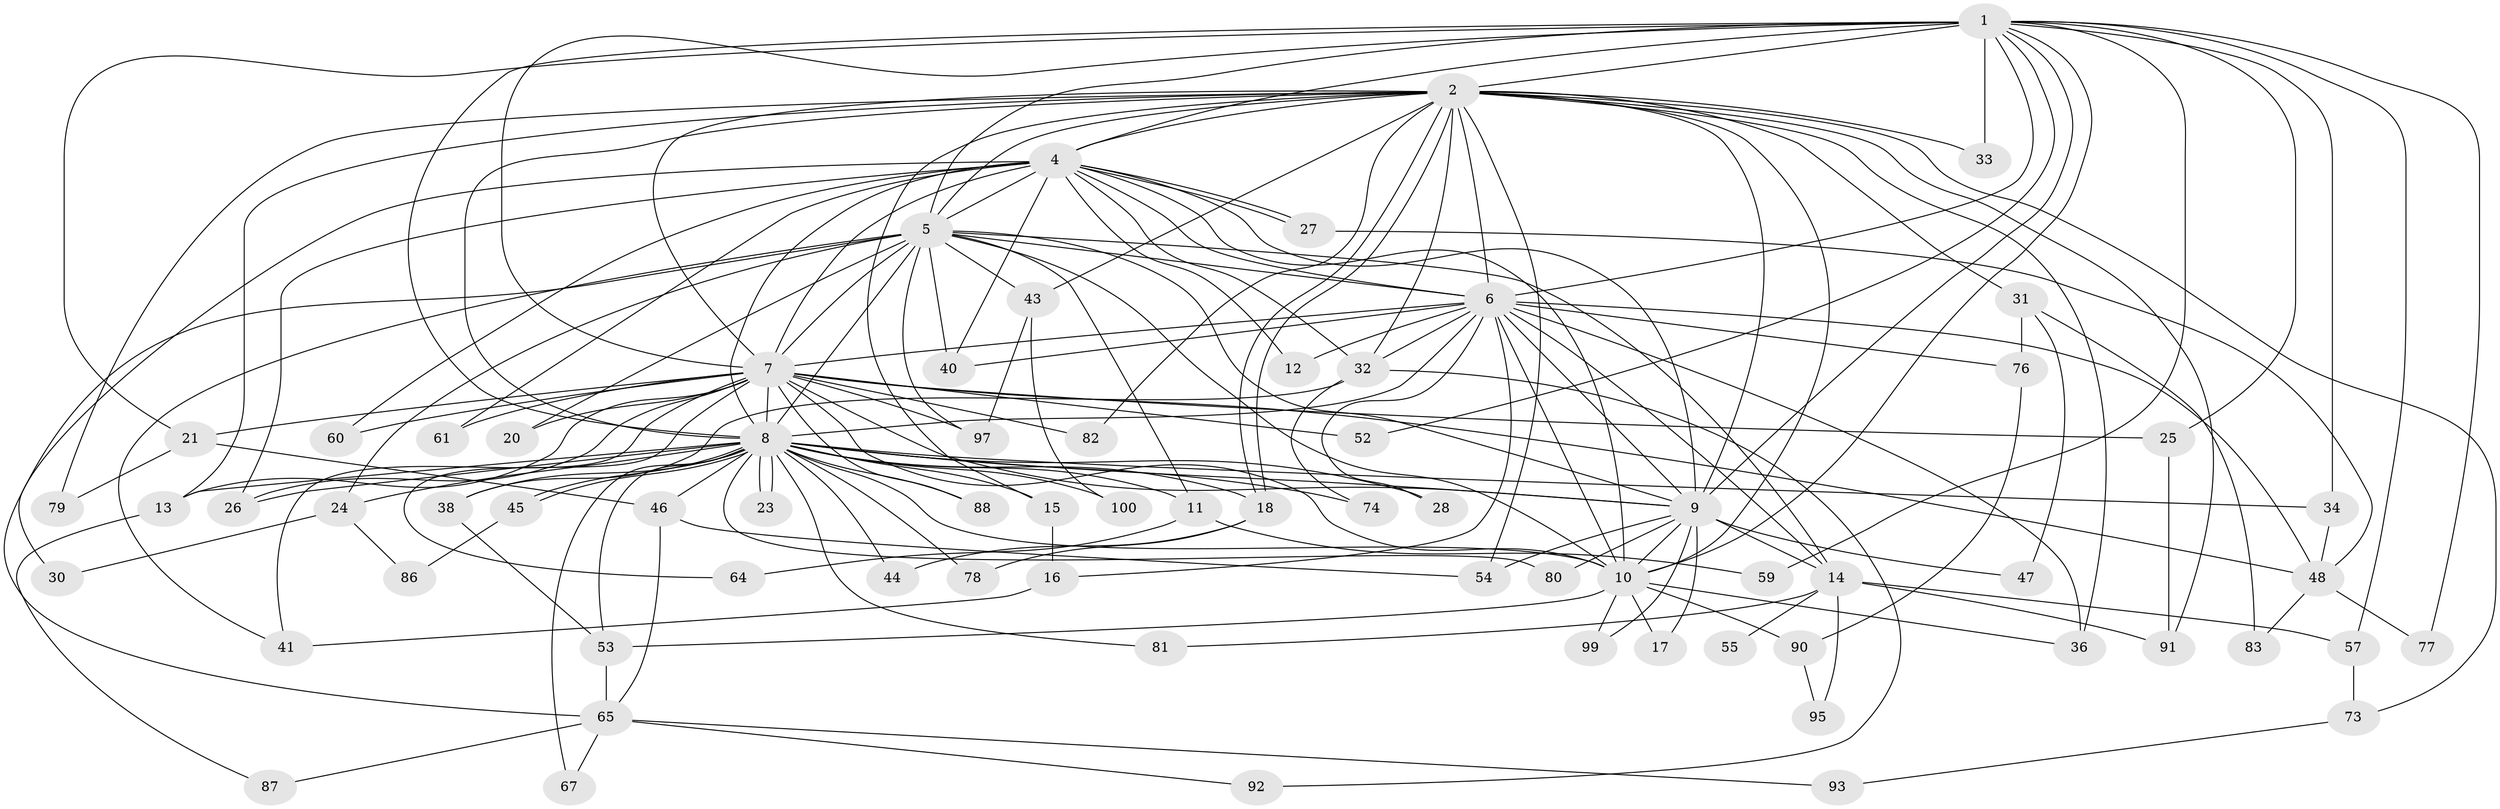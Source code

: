 // original degree distribution, {19: 0.03, 16: 0.03, 20: 0.01, 25: 0.01, 35: 0.01, 14: 0.01, 4: 0.05, 2: 0.53, 3: 0.21, 5: 0.06, 6: 0.03, 7: 0.02}
// Generated by graph-tools (version 1.1) at 2025/11/02/21/25 10:11:07]
// undirected, 72 vertices, 175 edges
graph export_dot {
graph [start="1"]
  node [color=gray90,style=filled];
  1 [super="+29"];
  2 [super="+3"];
  4 [super="+19"];
  5 [super="+35"];
  6 [super="+22"];
  7 [super="+96"];
  8 [super="+51"];
  9 [super="+75"];
  10 [super="+58"];
  11;
  12;
  13 [super="+56"];
  14 [super="+39"];
  15;
  16 [super="+70"];
  17;
  18 [super="+89"];
  20;
  21 [super="+42"];
  23;
  24;
  25;
  26 [super="+37"];
  27 [super="+84"];
  28;
  30;
  31;
  32 [super="+66"];
  33;
  34;
  36 [super="+63"];
  38;
  40 [super="+62"];
  41;
  43 [super="+71"];
  44;
  45 [super="+49"];
  46 [super="+69"];
  47;
  48 [super="+50"];
  52;
  53 [super="+68"];
  54 [super="+85"];
  55;
  57;
  59;
  60;
  61;
  64;
  65 [super="+72"];
  67;
  73;
  74;
  76;
  77;
  78;
  79;
  80;
  81;
  82;
  83;
  86;
  87;
  88;
  90;
  91 [super="+94"];
  92;
  93;
  95;
  97 [super="+98"];
  99;
  100;
  1 -- 2 [weight=2];
  1 -- 4;
  1 -- 5 [weight=2];
  1 -- 6;
  1 -- 7;
  1 -- 8 [weight=2];
  1 -- 9;
  1 -- 10;
  1 -- 21;
  1 -- 25;
  1 -- 33;
  1 -- 34;
  1 -- 52;
  1 -- 57;
  1 -- 59;
  1 -- 77;
  2 -- 4 [weight=2];
  2 -- 5 [weight=2];
  2 -- 6 [weight=3];
  2 -- 7 [weight=2];
  2 -- 8 [weight=2];
  2 -- 9 [weight=2];
  2 -- 10 [weight=2];
  2 -- 18;
  2 -- 18;
  2 -- 31 [weight=2];
  2 -- 33;
  2 -- 43 [weight=2];
  2 -- 54;
  2 -- 79;
  2 -- 82;
  2 -- 73;
  2 -- 13;
  2 -- 15;
  2 -- 36;
  2 -- 32;
  2 -- 91;
  4 -- 5;
  4 -- 6;
  4 -- 7;
  4 -- 8 [weight=2];
  4 -- 9;
  4 -- 10;
  4 -- 12;
  4 -- 26;
  4 -- 27;
  4 -- 27;
  4 -- 30;
  4 -- 32;
  4 -- 60;
  4 -- 61;
  4 -- 40;
  5 -- 6 [weight=2];
  5 -- 7;
  5 -- 8;
  5 -- 9;
  5 -- 10;
  5 -- 11;
  5 -- 14;
  5 -- 20;
  5 -- 24;
  5 -- 40;
  5 -- 41;
  5 -- 65;
  5 -- 97;
  5 -- 43;
  6 -- 7;
  6 -- 8;
  6 -- 9;
  6 -- 10;
  6 -- 12;
  6 -- 16;
  6 -- 28;
  6 -- 32;
  6 -- 36;
  6 -- 40;
  6 -- 48;
  6 -- 76;
  6 -- 14;
  7 -- 8 [weight=2];
  7 -- 9;
  7 -- 10;
  7 -- 20;
  7 -- 21 [weight=2];
  7 -- 25;
  7 -- 26;
  7 -- 41;
  7 -- 52;
  7 -- 60;
  7 -- 61;
  7 -- 64;
  7 -- 82;
  7 -- 88;
  7 -- 97;
  7 -- 13;
  7 -- 48;
  8 -- 9 [weight=2];
  8 -- 10;
  8 -- 11;
  8 -- 13;
  8 -- 15;
  8 -- 23;
  8 -- 23;
  8 -- 24;
  8 -- 28;
  8 -- 34;
  8 -- 38;
  8 -- 44;
  8 -- 45 [weight=2];
  8 -- 45;
  8 -- 46;
  8 -- 53 [weight=2];
  8 -- 67;
  8 -- 74;
  8 -- 81;
  8 -- 88;
  8 -- 100;
  8 -- 80;
  8 -- 78;
  8 -- 18;
  8 -- 26;
  9 -- 10;
  9 -- 14;
  9 -- 17;
  9 -- 47;
  9 -- 80;
  9 -- 99;
  9 -- 54;
  10 -- 17;
  10 -- 36;
  10 -- 90;
  10 -- 99;
  10 -- 53;
  11 -- 59;
  11 -- 64;
  13 -- 87;
  14 -- 95;
  14 -- 81;
  14 -- 55;
  14 -- 57;
  14 -- 91;
  15 -- 16;
  16 -- 41;
  18 -- 44;
  18 -- 78;
  21 -- 46 [weight=2];
  21 -- 79;
  24 -- 30;
  24 -- 86;
  25 -- 91;
  27 -- 48;
  31 -- 47;
  31 -- 76;
  31 -- 83;
  32 -- 38;
  32 -- 74;
  32 -- 92;
  34 -- 48;
  38 -- 53;
  43 -- 97;
  43 -- 100;
  45 -- 86;
  46 -- 54;
  46 -- 65;
  48 -- 77;
  48 -- 83;
  53 -- 65;
  57 -- 73;
  65 -- 67;
  65 -- 87;
  65 -- 92;
  65 -- 93;
  73 -- 93;
  76 -- 90;
  90 -- 95;
}
